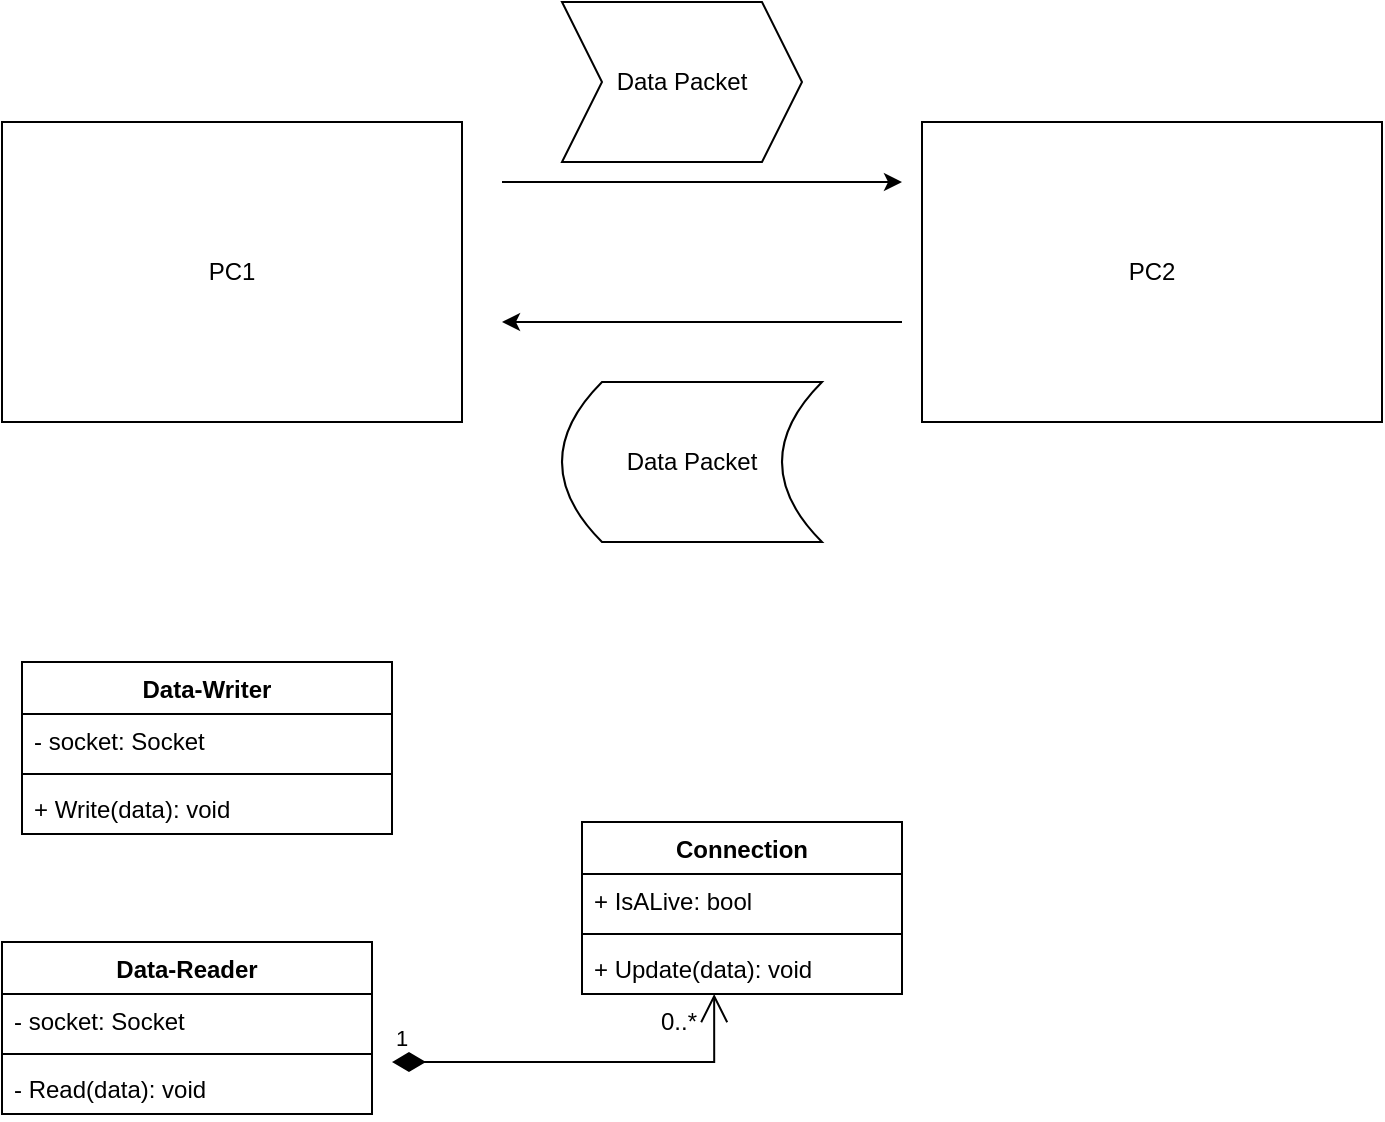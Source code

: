 <mxfile version="20.8.23" type="device"><diagram name="Page-1" id="X0bJiDEa2S3QvrlrEN6O"><mxGraphModel dx="1202" dy="2618" grid="1" gridSize="10" guides="1" tooltips="1" connect="1" arrows="1" fold="1" page="1" pageScale="1" pageWidth="850" pageHeight="1100" math="0" shadow="0"><root><mxCell id="0"/><mxCell id="1" parent="0"/><mxCell id="w7zJVtxHrLyJkYs-ssjM-5" value="PC1" style="rounded=0;whiteSpace=wrap;html=1;" vertex="1" parent="1"><mxGeometry x="110" y="-310" width="230" height="150" as="geometry"/></mxCell><mxCell id="w7zJVtxHrLyJkYs-ssjM-6" value="PC2&lt;br&gt;" style="rounded=0;whiteSpace=wrap;html=1;" vertex="1" parent="1"><mxGeometry x="570" y="-310" width="230" height="150" as="geometry"/></mxCell><mxCell id="w7zJVtxHrLyJkYs-ssjM-7" value="" style="endArrow=classic;html=1;rounded=0;" edge="1" parent="1"><mxGeometry width="50" height="50" relative="1" as="geometry"><mxPoint x="360" y="-280" as="sourcePoint"/><mxPoint x="560" y="-280" as="targetPoint"/></mxGeometry></mxCell><mxCell id="w7zJVtxHrLyJkYs-ssjM-8" value="Data Packet" style="shape=step;perimeter=stepPerimeter;whiteSpace=wrap;html=1;fixedSize=1;" vertex="1" parent="1"><mxGeometry x="390" y="-370" width="120" height="80" as="geometry"/></mxCell><mxCell id="w7zJVtxHrLyJkYs-ssjM-10" value="Data Packet" style="shape=dataStorage;whiteSpace=wrap;html=1;fixedSize=1;" vertex="1" parent="1"><mxGeometry x="390" y="-180" width="130" height="80" as="geometry"/></mxCell><mxCell id="w7zJVtxHrLyJkYs-ssjM-11" value="" style="endArrow=classic;html=1;rounded=0;" edge="1" parent="1"><mxGeometry width="50" height="50" relative="1" as="geometry"><mxPoint x="560" y="-210" as="sourcePoint"/><mxPoint x="360" y="-210" as="targetPoint"/></mxGeometry></mxCell><mxCell id="w7zJVtxHrLyJkYs-ssjM-16" value="Data-Writer" style="swimlane;fontStyle=1;align=center;verticalAlign=top;childLayout=stackLayout;horizontal=1;startSize=26;horizontalStack=0;resizeParent=1;resizeParentMax=0;resizeLast=0;collapsible=1;marginBottom=0;" vertex="1" parent="1"><mxGeometry x="120" y="-40" width="185" height="86" as="geometry"/></mxCell><mxCell id="w7zJVtxHrLyJkYs-ssjM-17" value="- socket: Socket" style="text;strokeColor=none;fillColor=none;align=left;verticalAlign=top;spacingLeft=4;spacingRight=4;overflow=hidden;rotatable=0;points=[[0,0.5],[1,0.5]];portConstraint=eastwest;" vertex="1" parent="w7zJVtxHrLyJkYs-ssjM-16"><mxGeometry y="26" width="185" height="26" as="geometry"/></mxCell><mxCell id="w7zJVtxHrLyJkYs-ssjM-18" value="" style="line;strokeWidth=1;fillColor=none;align=left;verticalAlign=middle;spacingTop=-1;spacingLeft=3;spacingRight=3;rotatable=0;labelPosition=right;points=[];portConstraint=eastwest;strokeColor=inherit;" vertex="1" parent="w7zJVtxHrLyJkYs-ssjM-16"><mxGeometry y="52" width="185" height="8" as="geometry"/></mxCell><mxCell id="w7zJVtxHrLyJkYs-ssjM-19" value="+ Write(data): void" style="text;strokeColor=none;fillColor=none;align=left;verticalAlign=top;spacingLeft=4;spacingRight=4;overflow=hidden;rotatable=0;points=[[0,0.5],[1,0.5]];portConstraint=eastwest;" vertex="1" parent="w7zJVtxHrLyJkYs-ssjM-16"><mxGeometry y="60" width="185" height="26" as="geometry"/></mxCell><mxCell id="w7zJVtxHrLyJkYs-ssjM-20" value="Data-Reader" style="swimlane;fontStyle=1;align=center;verticalAlign=top;childLayout=stackLayout;horizontal=1;startSize=26;horizontalStack=0;resizeParent=1;resizeParentMax=0;resizeLast=0;collapsible=1;marginBottom=0;" vertex="1" parent="1"><mxGeometry x="110" y="100" width="185" height="86" as="geometry"/></mxCell><mxCell id="w7zJVtxHrLyJkYs-ssjM-21" value="- socket: Socket" style="text;strokeColor=none;fillColor=none;align=left;verticalAlign=top;spacingLeft=4;spacingRight=4;overflow=hidden;rotatable=0;points=[[0,0.5],[1,0.5]];portConstraint=eastwest;" vertex="1" parent="w7zJVtxHrLyJkYs-ssjM-20"><mxGeometry y="26" width="185" height="26" as="geometry"/></mxCell><mxCell id="w7zJVtxHrLyJkYs-ssjM-22" value="" style="line;strokeWidth=1;fillColor=none;align=left;verticalAlign=middle;spacingTop=-1;spacingLeft=3;spacingRight=3;rotatable=0;labelPosition=right;points=[];portConstraint=eastwest;strokeColor=inherit;" vertex="1" parent="w7zJVtxHrLyJkYs-ssjM-20"><mxGeometry y="52" width="185" height="8" as="geometry"/></mxCell><mxCell id="w7zJVtxHrLyJkYs-ssjM-23" value="- Read(data): void" style="text;strokeColor=none;fillColor=none;align=left;verticalAlign=top;spacingLeft=4;spacingRight=4;overflow=hidden;rotatable=0;points=[[0,0.5],[1,0.5]];portConstraint=eastwest;" vertex="1" parent="w7zJVtxHrLyJkYs-ssjM-20"><mxGeometry y="60" width="185" height="26" as="geometry"/></mxCell><mxCell id="w7zJVtxHrLyJkYs-ssjM-24" value="Connection" style="swimlane;fontStyle=1;align=center;verticalAlign=top;childLayout=stackLayout;horizontal=1;startSize=26;horizontalStack=0;resizeParent=1;resizeParentMax=0;resizeLast=0;collapsible=1;marginBottom=0;" vertex="1" parent="1"><mxGeometry x="400" y="40" width="160" height="86" as="geometry"/></mxCell><mxCell id="w7zJVtxHrLyJkYs-ssjM-25" value="+ IsALive: bool" style="text;strokeColor=none;fillColor=none;align=left;verticalAlign=top;spacingLeft=4;spacingRight=4;overflow=hidden;rotatable=0;points=[[0,0.5],[1,0.5]];portConstraint=eastwest;" vertex="1" parent="w7zJVtxHrLyJkYs-ssjM-24"><mxGeometry y="26" width="160" height="26" as="geometry"/></mxCell><mxCell id="w7zJVtxHrLyJkYs-ssjM-26" value="" style="line;strokeWidth=1;fillColor=none;align=left;verticalAlign=middle;spacingTop=-1;spacingLeft=3;spacingRight=3;rotatable=0;labelPosition=right;points=[];portConstraint=eastwest;strokeColor=inherit;" vertex="1" parent="w7zJVtxHrLyJkYs-ssjM-24"><mxGeometry y="52" width="160" height="8" as="geometry"/></mxCell><mxCell id="w7zJVtxHrLyJkYs-ssjM-27" value="+ Update(data): void" style="text;strokeColor=none;fillColor=none;align=left;verticalAlign=top;spacingLeft=4;spacingRight=4;overflow=hidden;rotatable=0;points=[[0,0.5],[1,0.5]];portConstraint=eastwest;" vertex="1" parent="w7zJVtxHrLyJkYs-ssjM-24"><mxGeometry y="60" width="160" height="26" as="geometry"/></mxCell><mxCell id="w7zJVtxHrLyJkYs-ssjM-28" value="1" style="endArrow=open;html=1;endSize=12;startArrow=diamondThin;startSize=14;startFill=1;edgeStyle=orthogonalEdgeStyle;align=left;verticalAlign=bottom;rounded=0;entryX=0.413;entryY=1;entryDx=0;entryDy=0;entryPerimeter=0;" edge="1" parent="1" target="w7zJVtxHrLyJkYs-ssjM-27"><mxGeometry x="-1" y="3" relative="1" as="geometry"><mxPoint x="305" y="160" as="sourcePoint"/><mxPoint x="465" y="160" as="targetPoint"/><Array as="points"><mxPoint x="466" y="160"/></Array></mxGeometry></mxCell><mxCell id="w7zJVtxHrLyJkYs-ssjM-29" value="0..*" style="text;html=1;align=center;verticalAlign=middle;resizable=0;points=[];autosize=1;strokeColor=none;fillColor=none;" vertex="1" parent="1"><mxGeometry x="428" y="125" width="40" height="30" as="geometry"/></mxCell></root></mxGraphModel></diagram></mxfile>